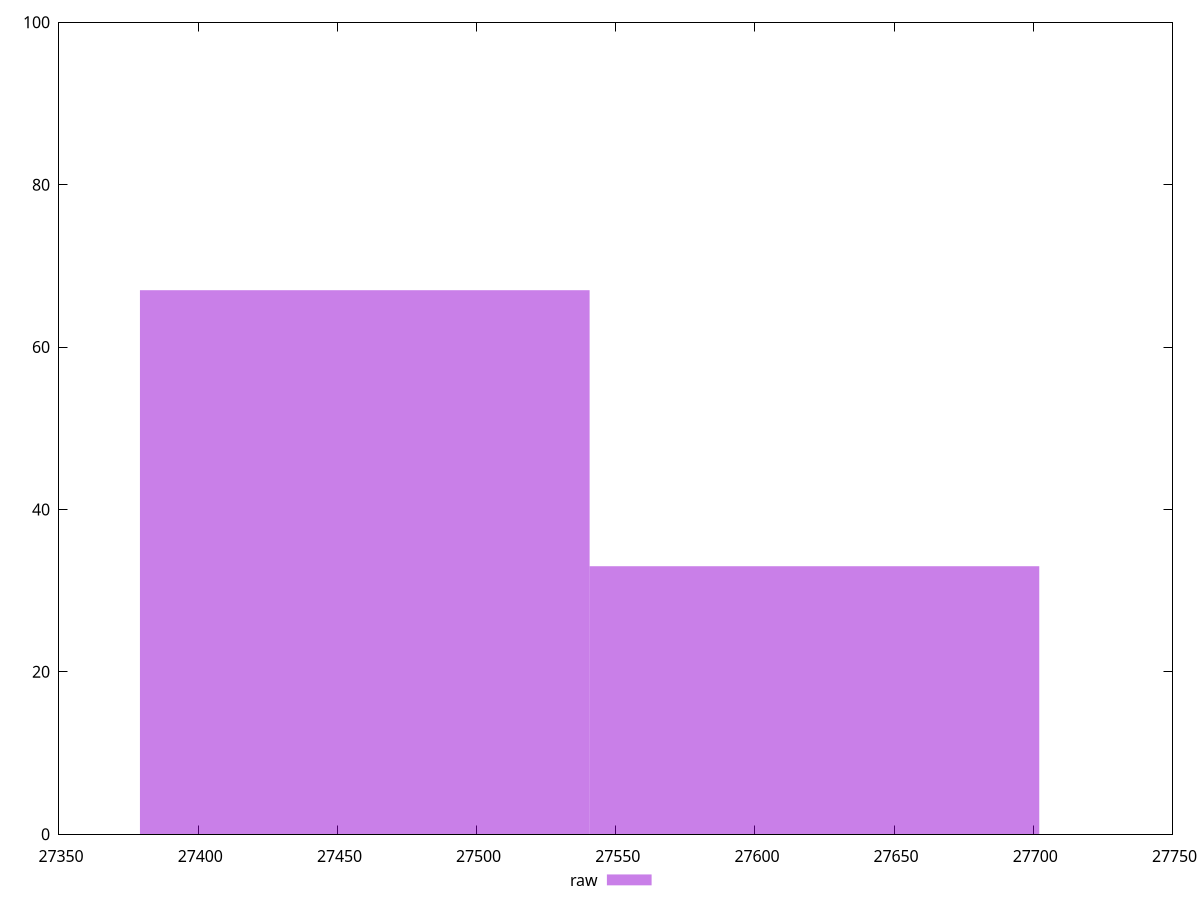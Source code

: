 reset
set terminal svg size 640, 490 enhanced background rgb 'white'
set output "reprap/uses-webp-images/samples/pages+cached+noadtech/raw/histogram.svg"

$raw <<EOF
27621.37279699525 33
27459.844301106386 67
EOF

set key outside below
set boxwidth 161.5284958888611
set yrange [0:100]
set style fill transparent solid 0.5 noborder

plot \
  $raw title "raw" with boxes, \


reset